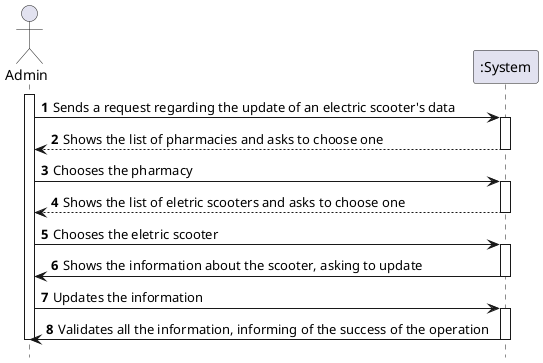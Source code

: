 @startuml
autonumber
hide footbox

actor "Admin" as ADMIN

participant ":System" as SYST

activate ADMIN

ADMIN -> SYST : Sends a request regarding the update of an electric scooter's data
activate SYST
SYST --> ADMIN : Shows the list of pharmacies and asks to choose one
deactivate SYST
ADMIN -> SYST : Chooses the pharmacy
activate SYST
SYST --> ADMIN : Shows the list of eletric scooters and asks to choose one
deactivate SYST
ADMIN -> SYST : Chooses the eletric scooter
activate SYST
SYST -> ADMIN : Shows the information about the scooter, asking to update
deactivate SYST

ADMIN -> SYST : Updates the information
activate SYST
SYST -> ADMIN : Validates all the information, informing of the success of the operation
deactivate SYST

deactivate ADMIN

@enduml